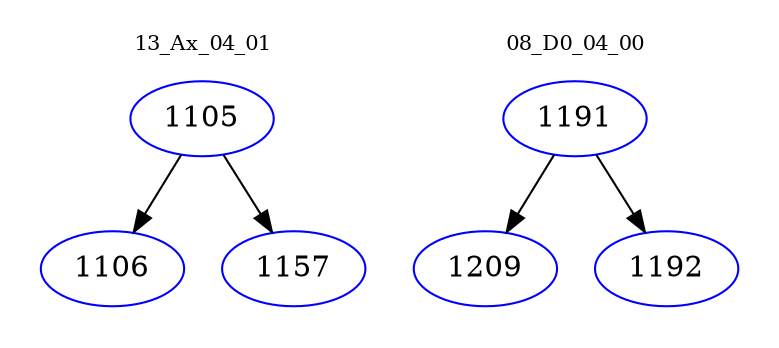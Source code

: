 digraph{
subgraph cluster_0 {
color = white
label = "13_Ax_04_01";
fontsize=10;
T0_1105 [label="1105", color="blue"]
T0_1105 -> T0_1106 [color="black"]
T0_1106 [label="1106", color="blue"]
T0_1105 -> T0_1157 [color="black"]
T0_1157 [label="1157", color="blue"]
}
subgraph cluster_1 {
color = white
label = "08_D0_04_00";
fontsize=10;
T1_1191 [label="1191", color="blue"]
T1_1191 -> T1_1209 [color="black"]
T1_1209 [label="1209", color="blue"]
T1_1191 -> T1_1192 [color="black"]
T1_1192 [label="1192", color="blue"]
}
}

